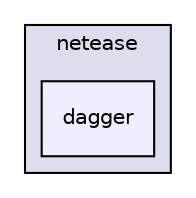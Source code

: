 digraph "src/com/netease/dagger" {
  compound=true
  node [ fontsize="10", fontname="Helvetica"];
  edge [ labelfontsize="10", labelfontname="Helvetica"];
  subgraph clusterdir_805ee39591da7ad06ca0022f120e4b6e {
    graph [ bgcolor="#ddddee", pencolor="black", label="netease" fontname="Helvetica", fontsize="10", URL="dir_805ee39591da7ad06ca0022f120e4b6e.html"]
  dir_6b6b923f91f1039004e124f70978c591 [shape=box, label="dagger", style="filled", fillcolor="#eeeeff", pencolor="black", URL="dir_6b6b923f91f1039004e124f70978c591.html"];
  }
}
